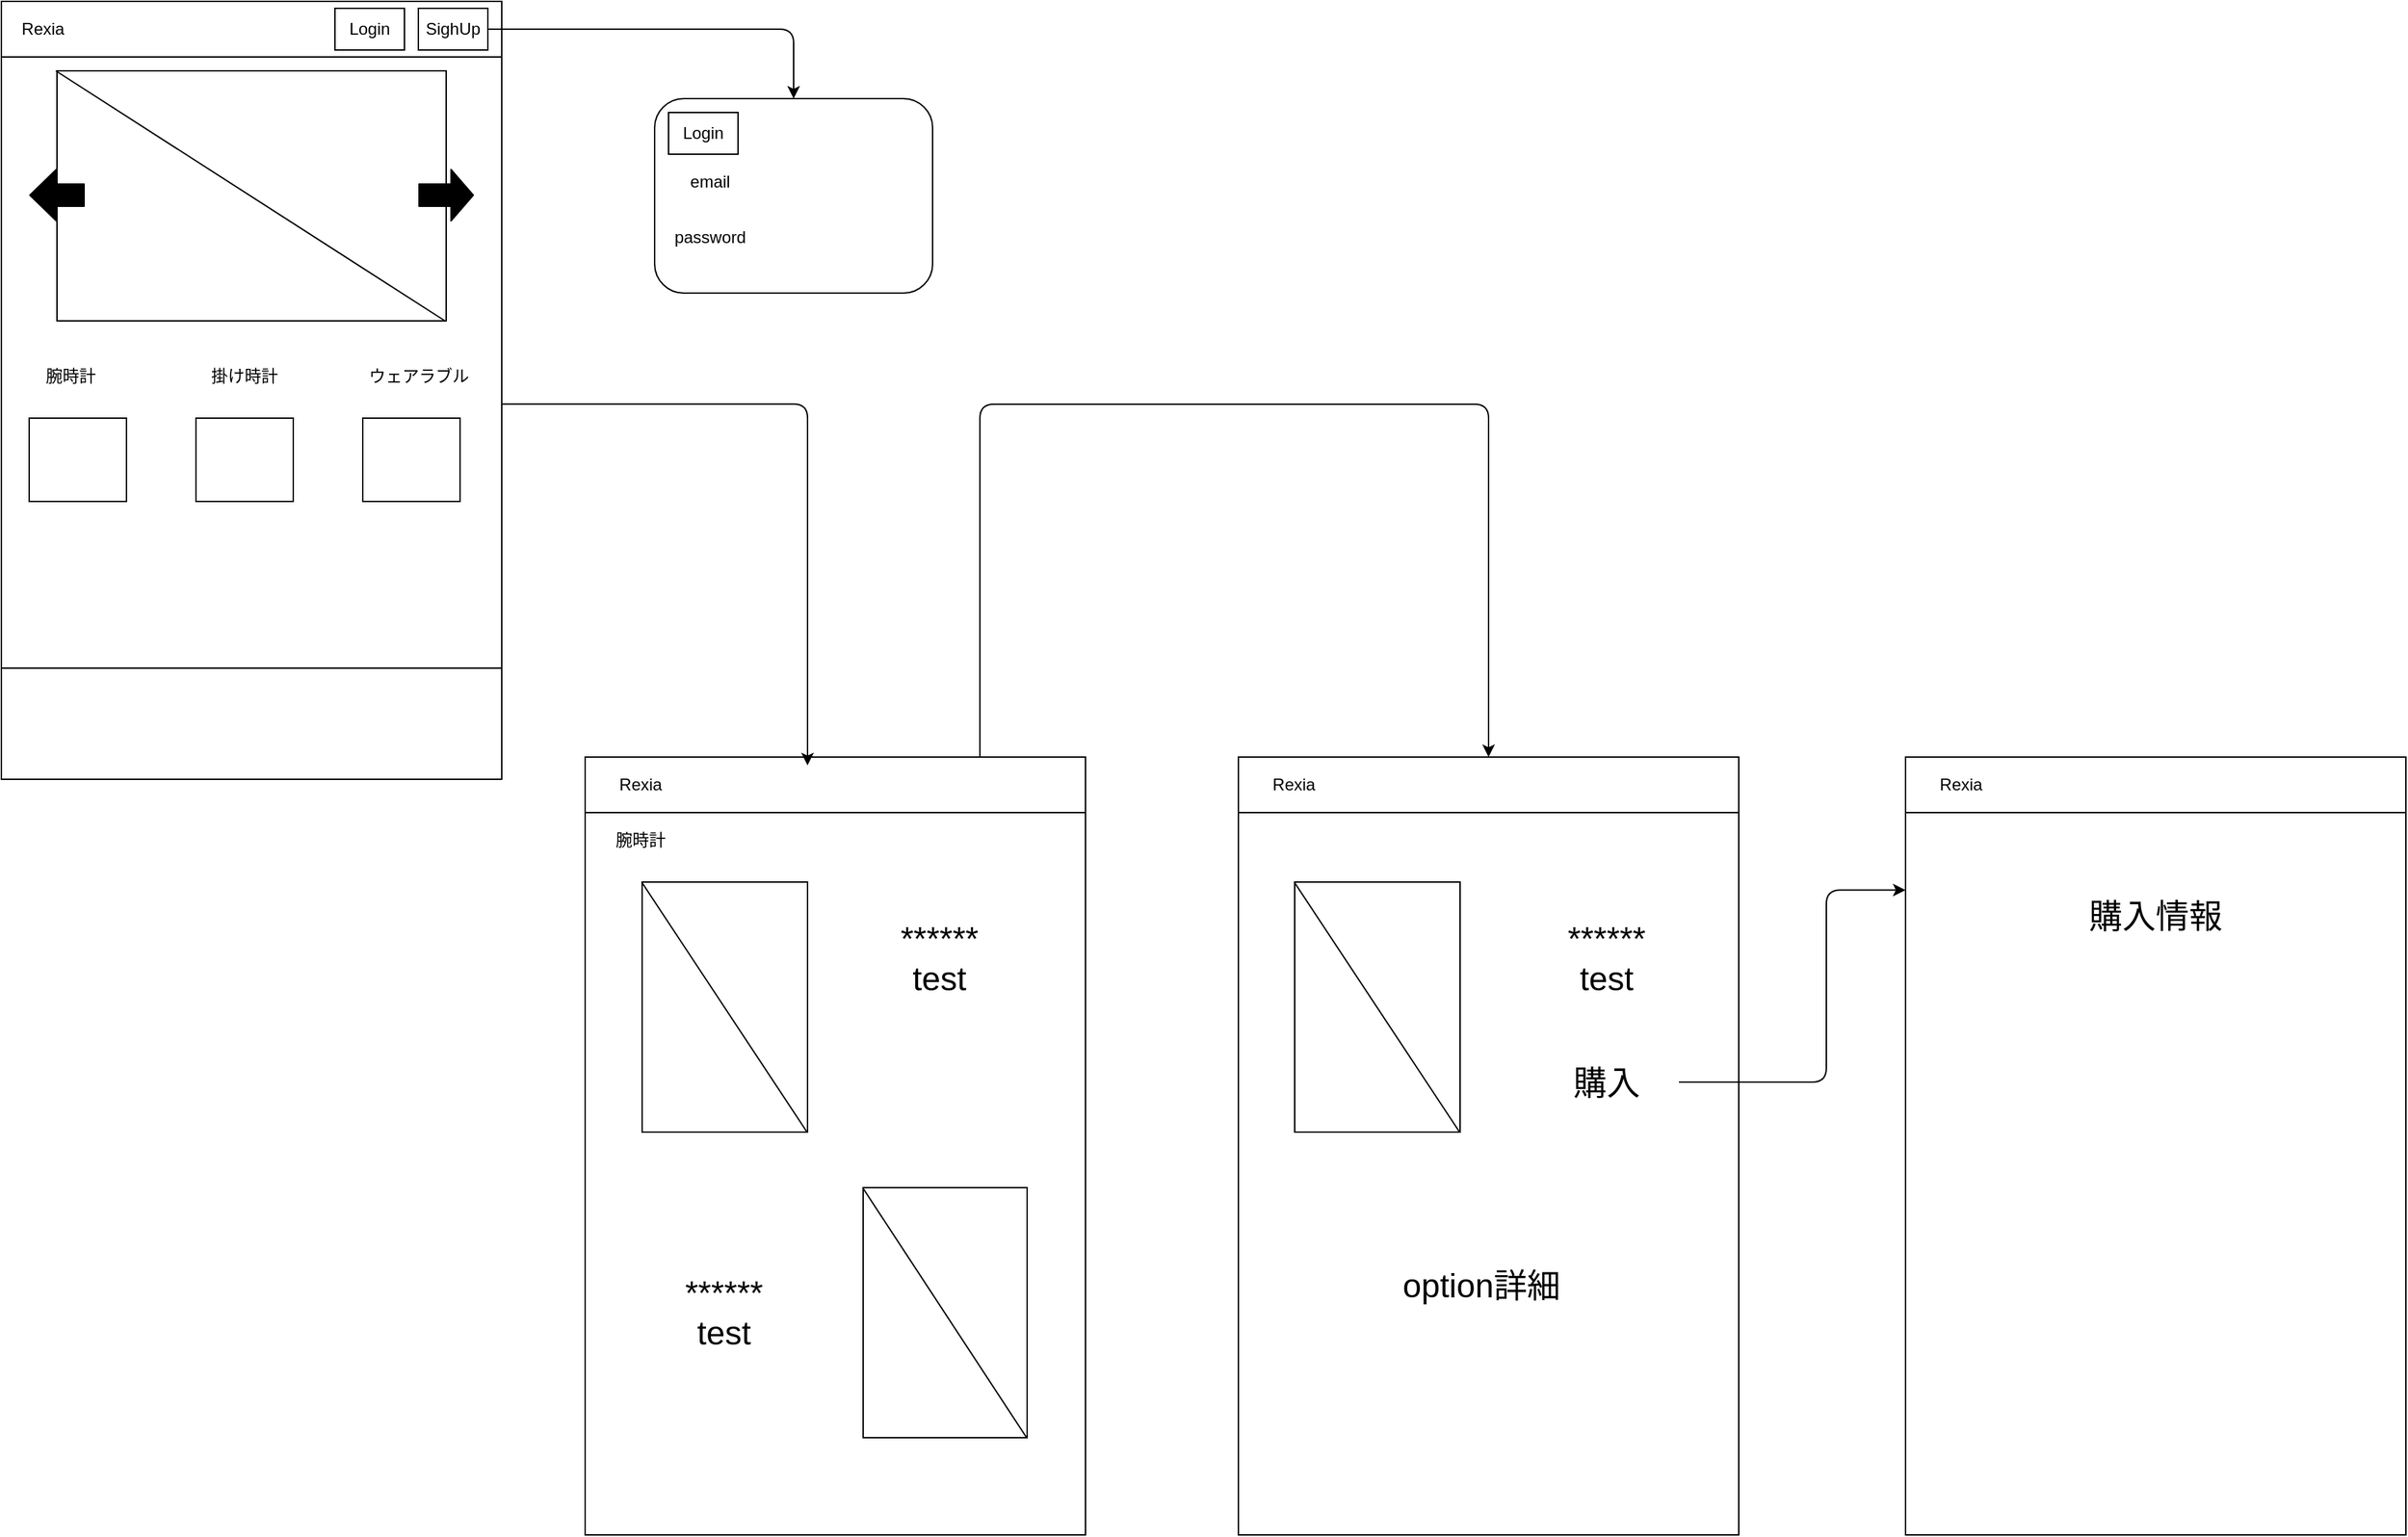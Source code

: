 <mxfile version="12.2.4" pages="1"><diagram id="uNJuVNzyWlBky5AoH4Xr" name="ページ1"><mxGraphModel dx="2278" dy="1276" grid="1" gridSize="10" guides="1" tooltips="1" connect="1" arrows="1" fold="1" page="1" pageScale="1" pageWidth="827" pageHeight="1169" math="0" shadow="0"><root><mxCell id="0"/><mxCell id="1" parent="0"/><mxCell id="19" value="" style="rounded=0;whiteSpace=wrap;html=1;" parent="1" vertex="1"><mxGeometry x="40" y="40" width="360" height="560" as="geometry"/></mxCell><mxCell id="20" value="" style="rounded=0;whiteSpace=wrap;html=1;" parent="1" vertex="1"><mxGeometry x="40" y="40" width="360" height="40" as="geometry"/></mxCell><mxCell id="21" value="" style="rounded=0;whiteSpace=wrap;html=1;" parent="1" vertex="1"><mxGeometry x="80" y="90" width="280" height="180" as="geometry"/></mxCell><mxCell id="22" value="" style="endArrow=none;html=1;entryX=-0.003;entryY=0;entryDx=0;entryDy=0;entryPerimeter=0;exitX=0.997;exitY=1;exitDx=0;exitDy=0;exitPerimeter=0;" parent="1" source="21" target="21" edge="1"><mxGeometry width="50" height="50" relative="1" as="geometry"><mxPoint x="40" y="440" as="sourcePoint"/><mxPoint x="90" y="390" as="targetPoint"/></mxGeometry></mxCell><mxCell id="24" value="" style="shape=flexArrow;endArrow=classic;html=1;fillColor=#000000;width=16;endSize=5;" parent="1" edge="1"><mxGeometry width="50" height="50" relative="1" as="geometry"><mxPoint x="340" y="179.5" as="sourcePoint"/><mxPoint x="380" y="179.5" as="targetPoint"/></mxGeometry></mxCell><mxCell id="26" value="" style="shape=flexArrow;endArrow=none;html=1;fillColor=#000000;width=16;endSize=5;startArrow=block;startFill=0;endFill=0;" parent="1" edge="1"><mxGeometry width="50" height="50" relative="1" as="geometry"><mxPoint x="60" y="179.5" as="sourcePoint"/><mxPoint x="100" y="179.5" as="targetPoint"/></mxGeometry></mxCell><mxCell id="27" value="SighUp" style="rounded=0;whiteSpace=wrap;html=1;" parent="1" vertex="1"><mxGeometry x="340" y="45" width="50" height="30" as="geometry"/></mxCell><mxCell id="28" value="Login" style="rounded=0;whiteSpace=wrap;html=1;" parent="1" vertex="1"><mxGeometry x="280" y="45" width="50" height="30" as="geometry"/></mxCell><mxCell id="29" value="Rexia" style="text;html=1;strokeColor=none;fillColor=none;align=center;verticalAlign=middle;whiteSpace=wrap;rounded=0;" parent="1" vertex="1"><mxGeometry x="50" y="50" width="40" height="20" as="geometry"/></mxCell><mxCell id="32" value="腕時計&lt;span style=&quot;color: rgba(0 , 0 , 0 , 0) ; font-family: monospace ; font-size: 0px ; white-space: nowrap&quot;&gt;%3CmxGraphModel%3E%3Croot%3E%3CmxCell%20id%3D%220%22%2F%3E%3CmxCell%20id%3D%221%22%20parent%3D%220%22%2F%3E%3CmxCell%20id%3D%222%22%20value%3D%22Rexia%22%20style%3D%22text%3Bhtml%3D1%3BstrokeColor%3Dnone%3BfillColor%3Dnone%3Balign%3Dcenter%3BverticalAlign%3Dmiddle%3BwhiteSpace%3Dwrap%3Brounded%3D0%3B%22%20vertex%3D%221%22%20parent%3D%221%22%3E%3CmxGeometry%20x%3D%2250%22%20y%3D%2250%22%20width%3D%2240%22%20height%3D%2220%22%20as%3D%22geometry%22%2F%3E%3C%2FmxCell%3E%3C%2Froot%3E%3C%2FmxGraphModel%3E&lt;/span&gt;" style="text;html=1;strokeColor=none;fillColor=none;align=center;verticalAlign=middle;whiteSpace=wrap;rounded=0;" parent="1" vertex="1"><mxGeometry x="70" y="300" width="40" height="20" as="geometry"/></mxCell><mxCell id="33" value="掛け時計" style="text;html=1;strokeColor=none;fillColor=none;align=center;verticalAlign=middle;whiteSpace=wrap;rounded=0;" parent="1" vertex="1"><mxGeometry x="190" y="300" width="50" height="20" as="geometry"/></mxCell><mxCell id="34" value="ウェアラブル" style="text;html=1;strokeColor=none;fillColor=none;align=center;verticalAlign=middle;whiteSpace=wrap;rounded=0;" parent="1" vertex="1"><mxGeometry x="302.5" y="300" width="75" height="20" as="geometry"/></mxCell><mxCell id="35" value="" style="rounded=0;whiteSpace=wrap;html=1;" parent="1" vertex="1"><mxGeometry x="60" y="340" width="70" height="60" as="geometry"/></mxCell><mxCell id="36" value="" style="rounded=0;whiteSpace=wrap;html=1;" parent="1" vertex="1"><mxGeometry x="180" y="340" width="70" height="60" as="geometry"/></mxCell><mxCell id="37" value="" style="rounded=0;whiteSpace=wrap;html=1;" parent="1" vertex="1"><mxGeometry x="300" y="340" width="70" height="60" as="geometry"/></mxCell><mxCell id="38" value="" style="rounded=0;whiteSpace=wrap;html=1;" parent="1" vertex="1"><mxGeometry x="40" y="520" width="360" height="80" as="geometry"/></mxCell><mxCell id="39" value="" style="rounded=1;whiteSpace=wrap;html=1;" parent="1" vertex="1"><mxGeometry x="510" y="110" width="200" height="140" as="geometry"/></mxCell><mxCell id="42" value="" style="edgeStyle=elbowEdgeStyle;elbow=horizontal;endArrow=classic;html=1;fillColor=#000000;gradientColor=#ffffff;exitX=1;exitY=0.5;exitDx=0;exitDy=0;entryX=0.5;entryY=0;entryDx=0;entryDy=0;" parent="1" source="27" target="39" edge="1"><mxGeometry width="50" height="50" relative="1" as="geometry"><mxPoint x="430" y="150" as="sourcePoint"/><mxPoint x="600" y="90" as="targetPoint"/><Array as="points"><mxPoint x="610" y="70"/><mxPoint x="600" y="70"/></Array></mxGeometry></mxCell><mxCell id="43" value="Login" style="rounded=0;whiteSpace=wrap;html=1;" parent="1" vertex="1"><mxGeometry x="520" y="120" width="50" height="30" as="geometry"/></mxCell><mxCell id="44" value="email" style="text;html=1;strokeColor=none;fillColor=none;align=center;verticalAlign=middle;whiteSpace=wrap;rounded=0;" parent="1" vertex="1"><mxGeometry x="530" y="160" width="40" height="20" as="geometry"/></mxCell><mxCell id="45" value="password" style="text;html=1;strokeColor=none;fillColor=none;align=center;verticalAlign=middle;whiteSpace=wrap;rounded=0;" parent="1" vertex="1"><mxGeometry x="530" y="200" width="40" height="20" as="geometry"/></mxCell><mxCell id="47" value="" style="rounded=0;whiteSpace=wrap;html=1;" vertex="1" parent="1"><mxGeometry x="460" y="584" width="360" height="560" as="geometry"/></mxCell><mxCell id="48" value="" style="rounded=0;whiteSpace=wrap;html=1;" vertex="1" parent="1"><mxGeometry x="460" y="584" width="360" height="40" as="geometry"/></mxCell><mxCell id="49" value="Rexia" style="text;html=1;strokeColor=none;fillColor=none;align=center;verticalAlign=middle;whiteSpace=wrap;rounded=0;" vertex="1" parent="1"><mxGeometry x="480" y="594" width="40" height="20" as="geometry"/></mxCell><mxCell id="52" value="腕時計&lt;span style=&quot;color: rgba(0 , 0 , 0 , 0) ; font-family: monospace ; font-size: 0px ; white-space: nowrap&quot;&gt;%3CmxGraphModel%3E%3Croot%3E%3CmxCell%20id%3D%220%22%2F%3E%3CmxCell%20id%3D%221%22%20parent%3D%220%22%2F%3E%3CmxCell%20id%3D%222%22%20value%3D%22Rexia%22%20style%3D%22text%3Bhtml%3D1%3BstrokeColor%3Dnone%3BfillColor%3Dnone%3Balign%3Dcenter%3BverticalAlign%3Dmiddle%3BwhiteSpace%3Dwrap%3Brounded%3D0%3B%22%20vertex%3D%221%22%20parent%3D%221%22%3E%3CmxGeometry%20x%3D%2250%22%20y%3D%2250%22%20width%3D%2240%22%20height%3D%2220%22%20as%3D%22geometry%22%2F%3E%3C%2FmxCell%3E%3C%2Froot%3E%3C%2FmxGraphModel%3E&lt;/span&gt;" style="text;html=1;strokeColor=none;fillColor=none;align=center;verticalAlign=middle;whiteSpace=wrap;rounded=0;" vertex="1" parent="1"><mxGeometry x="480" y="634" width="40" height="20" as="geometry"/></mxCell><mxCell id="53" value="" style="rounded=0;whiteSpace=wrap;html=1;" vertex="1" parent="1"><mxGeometry x="501" y="674" width="119" height="180" as="geometry"/></mxCell><mxCell id="54" value="" style="endArrow=none;html=1;entryX=-0.003;entryY=0;entryDx=0;entryDy=0;entryPerimeter=0;exitX=0.997;exitY=1;exitDx=0;exitDy=0;exitPerimeter=0;" edge="1" parent="1" source="53" target="53"><mxGeometry width="50" height="50" relative="1" as="geometry"><mxPoint x="461" y="1024" as="sourcePoint"/><mxPoint x="511" y="974" as="targetPoint"/></mxGeometry></mxCell><mxCell id="55" value="" style="rounded=0;whiteSpace=wrap;html=1;" vertex="1" parent="1"><mxGeometry x="660" y="894" width="118" height="180" as="geometry"/></mxCell><mxCell id="56" value="" style="endArrow=none;html=1;entryX=-0.003;entryY=0;entryDx=0;entryDy=0;entryPerimeter=0;exitX=0.997;exitY=1;exitDx=0;exitDy=0;exitPerimeter=0;" edge="1" parent="1" source="55" target="55"><mxGeometry width="50" height="50" relative="1" as="geometry"><mxPoint x="462" y="1244" as="sourcePoint"/><mxPoint x="512" y="1194" as="targetPoint"/></mxGeometry></mxCell><mxCell id="57" value="" style="edgeStyle=elbowEdgeStyle;elbow=horizontal;endArrow=classic;html=1;fillColor=#000000;gradientColor=#ffffff;exitX=1;exitY=0.5;exitDx=0;exitDy=0;entryX=0.445;entryY=0.15;entryDx=0;entryDy=0;entryPerimeter=0;" edge="1" parent="1" target="48"><mxGeometry width="50" height="50" relative="1" as="geometry"><mxPoint x="400.143" y="329.929" as="sourcePoint"/><mxPoint x="620.143" y="379.929" as="targetPoint"/><Array as="points"><mxPoint x="620" y="339.5"/><mxPoint x="610" y="339.5"/></Array></mxGeometry></mxCell><mxCell id="58" value="&lt;font style=&quot;font-size: 24px&quot;&gt;******&lt;br&gt;test&lt;br&gt;&lt;/font&gt;" style="text;html=1;strokeColor=none;fillColor=none;align=center;verticalAlign=middle;whiteSpace=wrap;rounded=0;" vertex="1" parent="1"><mxGeometry x="640" y="674" width="150" height="110" as="geometry"/></mxCell><mxCell id="59" value="&lt;font style=&quot;font-size: 24px&quot;&gt;******&lt;br&gt;test&lt;br&gt;&lt;/font&gt;" style="text;html=1;strokeColor=none;fillColor=none;align=center;verticalAlign=middle;whiteSpace=wrap;rounded=0;" vertex="1" parent="1"><mxGeometry x="485" y="929" width="150" height="110" as="geometry"/></mxCell><mxCell id="60" value="" style="rounded=0;whiteSpace=wrap;html=1;" vertex="1" parent="1"><mxGeometry x="930" y="584" width="360" height="560" as="geometry"/></mxCell><mxCell id="61" value="" style="edgeStyle=elbowEdgeStyle;elbow=horizontal;endArrow=classic;html=1;fillColor=#000000;gradientColor=#ffffff;exitX=0.789;exitY=0;exitDx=0;exitDy=0;exitPerimeter=0;" edge="1" parent="1" source="48" target="60"><mxGeometry width="50" height="50" relative="1" as="geometry"><mxPoint x="860.143" y="329.929" as="sourcePoint"/><mxPoint x="1080.143" y="379.929" as="targetPoint"/><Array as="points"><mxPoint x="850" y="330"/><mxPoint x="870" y="320"/><mxPoint x="870" y="470"/><mxPoint x="1070" y="339.5"/></Array></mxGeometry></mxCell><mxCell id="62" value="" style="rounded=0;whiteSpace=wrap;html=1;" vertex="1" parent="1"><mxGeometry x="930" y="584" width="360" height="40" as="geometry"/></mxCell><mxCell id="63" value="Rexia" style="text;html=1;strokeColor=none;fillColor=none;align=center;verticalAlign=middle;whiteSpace=wrap;rounded=0;" vertex="1" parent="1"><mxGeometry x="950" y="594" width="40" height="20" as="geometry"/></mxCell><mxCell id="65" value="" style="rounded=0;whiteSpace=wrap;html=1;" vertex="1" parent="1"><mxGeometry x="970.5" y="674" width="119" height="180" as="geometry"/></mxCell><mxCell id="66" value="" style="endArrow=none;html=1;entryX=-0.003;entryY=0;entryDx=0;entryDy=0;entryPerimeter=0;exitX=0.997;exitY=1;exitDx=0;exitDy=0;exitPerimeter=0;" edge="1" parent="1" source="65" target="65"><mxGeometry width="50" height="50" relative="1" as="geometry"><mxPoint x="930.5" y="1024" as="sourcePoint"/><mxPoint x="980.5" y="974" as="targetPoint"/></mxGeometry></mxCell><mxCell id="67" value="&lt;font style=&quot;font-size: 24px&quot;&gt;******&lt;br&gt;test&lt;br&gt;&lt;/font&gt;" style="text;html=1;strokeColor=none;fillColor=none;align=center;verticalAlign=middle;whiteSpace=wrap;rounded=0;" vertex="1" parent="1"><mxGeometry x="1120" y="674" width="150" height="110" as="geometry"/></mxCell><mxCell id="68" value="&lt;font style=&quot;font-size: 24px&quot;&gt;購入&lt;br&gt;&lt;/font&gt;" style="text;html=1;strokeColor=none;fillColor=none;align=center;verticalAlign=middle;whiteSpace=wrap;rounded=0;" vertex="1" parent="1"><mxGeometry x="1120" y="764" width="150" height="110" as="geometry"/></mxCell><mxCell id="69" value="" style="rounded=0;whiteSpace=wrap;html=1;" vertex="1" parent="1"><mxGeometry x="1410" y="584" width="360" height="560" as="geometry"/></mxCell><mxCell id="70" value="" style="rounded=0;whiteSpace=wrap;html=1;" vertex="1" parent="1"><mxGeometry x="1410" y="584" width="360" height="40" as="geometry"/></mxCell><mxCell id="71" value="Rexia" style="text;html=1;strokeColor=none;fillColor=none;align=center;verticalAlign=middle;whiteSpace=wrap;rounded=0;" vertex="1" parent="1"><mxGeometry x="1430" y="594" width="40" height="20" as="geometry"/></mxCell><mxCell id="76" value="" style="edgeStyle=elbowEdgeStyle;elbow=horizontal;endArrow=classic;html=1;fillColor=#000000;gradientColor=#ffffff;exitX=0.789;exitY=0;exitDx=0;exitDy=0;exitPerimeter=0;entryX=0;entryY=0.171;entryDx=0;entryDy=0;entryPerimeter=0;" edge="1" parent="1" target="69"><mxGeometry width="50" height="50" relative="1" as="geometry"><mxPoint x="1247" y="818" as="sourcePoint"/><mxPoint x="1613" y="818" as="targetPoint"/><Array as="points"><mxPoint x="1353" y="564"/><mxPoint x="1373" y="554"/><mxPoint x="1373" y="704"/><mxPoint x="1573" y="573.5"/></Array></mxGeometry></mxCell><mxCell id="77" value="&lt;font style=&quot;font-size: 24px&quot;&gt;option詳細&lt;br&gt;&lt;/font&gt;" style="text;html=1;strokeColor=none;fillColor=none;align=center;verticalAlign=middle;whiteSpace=wrap;rounded=0;" vertex="1" parent="1"><mxGeometry x="1030" y="910" width="150" height="110" as="geometry"/></mxCell><mxCell id="78" value="&lt;font style=&quot;font-size: 24px&quot;&gt;購入情報&lt;br&gt;&lt;/font&gt;" style="text;html=1;strokeColor=none;fillColor=none;align=center;verticalAlign=middle;whiteSpace=wrap;rounded=0;" vertex="1" parent="1"><mxGeometry x="1515" y="644" width="150" height="110" as="geometry"/></mxCell></root></mxGraphModel></diagram></mxfile>